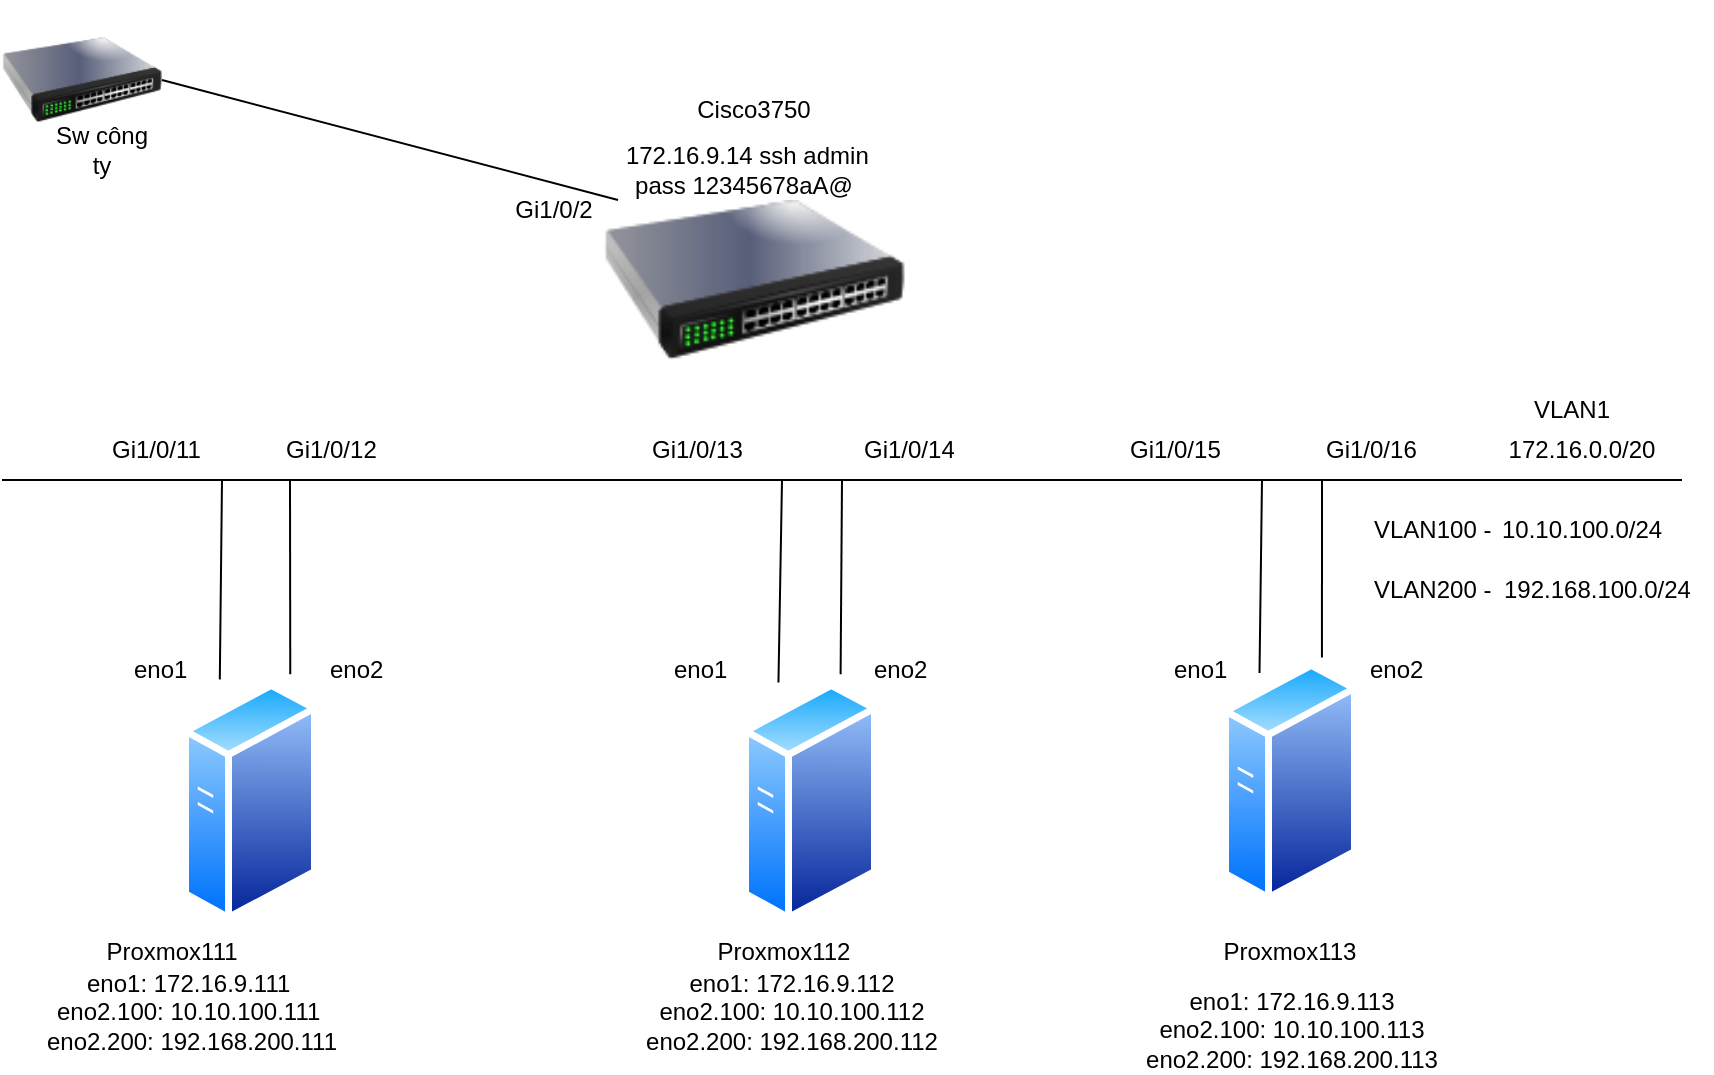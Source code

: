 <mxfile version="26.1.0">
  <diagram name="Page-1" id="xcp84mOCY_FgIuvJihpW">
    <mxGraphModel dx="989" dy="514" grid="1" gridSize="10" guides="1" tooltips="1" connect="1" arrows="1" fold="1" page="1" pageScale="1" pageWidth="850" pageHeight="1100" math="0" shadow="0">
      <root>
        <mxCell id="0" />
        <mxCell id="1" parent="0" />
        <mxCell id="T-qWLQXWmOvn3ThyD0Ny-1" value="" style="image;aspect=fixed;perimeter=ellipsePerimeter;html=1;align=center;shadow=0;dashed=0;spacingTop=3;image=img/lib/active_directory/generic_server.svg;" vertex="1" parent="1">
          <mxGeometry x="370" y="420" width="68" height="121.43" as="geometry" />
        </mxCell>
        <mxCell id="T-qWLQXWmOvn3ThyD0Ny-2" value="" style="image;aspect=fixed;perimeter=ellipsePerimeter;html=1;align=center;shadow=0;dashed=0;spacingTop=3;image=img/lib/active_directory/generic_server.svg;" vertex="1" parent="1">
          <mxGeometry x="90" y="420" width="68" height="121.43" as="geometry" />
        </mxCell>
        <mxCell id="T-qWLQXWmOvn3ThyD0Ny-3" value="" style="image;html=1;image=img/lib/clip_art/networking/Switch_128x128.png" vertex="1" parent="1">
          <mxGeometry x="240" y="180" width="272" height="80" as="geometry" />
        </mxCell>
        <mxCell id="T-qWLQXWmOvn3ThyD0Ny-7" value="" style="image;aspect=fixed;perimeter=ellipsePerimeter;html=1;align=center;shadow=0;dashed=0;spacingTop=3;image=img/lib/active_directory/generic_server.svg;" vertex="1" parent="1">
          <mxGeometry x="610" y="410" width="68" height="121.43" as="geometry" />
        </mxCell>
        <mxCell id="T-qWLQXWmOvn3ThyD0Ny-8" value="" style="endArrow=none;html=1;rounded=0;" edge="1" parent="1">
          <mxGeometry width="50" height="50" relative="1" as="geometry">
            <mxPoint y="320" as="sourcePoint" />
            <mxPoint x="840" y="320" as="targetPoint" />
          </mxGeometry>
        </mxCell>
        <mxCell id="T-qWLQXWmOvn3ThyD0Ny-10" value="" style="endArrow=none;html=1;rounded=0;exitX=0.278;exitY=-0.002;exitDx=0;exitDy=0;exitPerimeter=0;" edge="1" parent="1" source="T-qWLQXWmOvn3ThyD0Ny-2">
          <mxGeometry width="50" height="50" relative="1" as="geometry">
            <mxPoint x="360" y="390" as="sourcePoint" />
            <mxPoint x="110" y="320" as="targetPoint" />
          </mxGeometry>
        </mxCell>
        <mxCell id="T-qWLQXWmOvn3ThyD0Ny-11" value="" style="endArrow=none;html=1;rounded=0;exitX=0.796;exitY=-0.024;exitDx=0;exitDy=0;exitPerimeter=0;" edge="1" parent="1" source="T-qWLQXWmOvn3ThyD0Ny-2">
          <mxGeometry width="50" height="50" relative="1" as="geometry">
            <mxPoint x="360" y="390" as="sourcePoint" />
            <mxPoint x="144" y="320" as="targetPoint" />
          </mxGeometry>
        </mxCell>
        <mxCell id="T-qWLQXWmOvn3ThyD0Ny-12" value="" style="endArrow=none;html=1;rounded=0;exitX=0.268;exitY=0.01;exitDx=0;exitDy=0;exitPerimeter=0;" edge="1" parent="1" source="T-qWLQXWmOvn3ThyD0Ny-1">
          <mxGeometry width="50" height="50" relative="1" as="geometry">
            <mxPoint x="360" y="390" as="sourcePoint" />
            <mxPoint x="390" y="320" as="targetPoint" />
          </mxGeometry>
        </mxCell>
        <mxCell id="T-qWLQXWmOvn3ThyD0Ny-13" value="" style="endArrow=none;html=1;rounded=0;exitX=0.725;exitY=-0.024;exitDx=0;exitDy=0;exitPerimeter=0;" edge="1" parent="1" source="T-qWLQXWmOvn3ThyD0Ny-1">
          <mxGeometry width="50" height="50" relative="1" as="geometry">
            <mxPoint x="360" y="390" as="sourcePoint" />
            <mxPoint x="420" y="320" as="targetPoint" />
          </mxGeometry>
        </mxCell>
        <mxCell id="T-qWLQXWmOvn3ThyD0Ny-14" value="" style="endArrow=none;html=1;rounded=0;exitX=0.25;exitY=0;exitDx=0;exitDy=0;" edge="1" parent="1" source="T-qWLQXWmOvn3ThyD0Ny-7">
          <mxGeometry width="50" height="50" relative="1" as="geometry">
            <mxPoint x="360" y="390" as="sourcePoint" />
            <mxPoint x="630" y="320" as="targetPoint" />
          </mxGeometry>
        </mxCell>
        <mxCell id="T-qWLQXWmOvn3ThyD0Ny-15" value="" style="endArrow=none;html=1;rounded=0;exitX=0.735;exitY=-0.01;exitDx=0;exitDy=0;exitPerimeter=0;" edge="1" parent="1" source="T-qWLQXWmOvn3ThyD0Ny-7">
          <mxGeometry width="50" height="50" relative="1" as="geometry">
            <mxPoint x="360" y="390" as="sourcePoint" />
            <mxPoint x="660" y="320" as="targetPoint" />
          </mxGeometry>
        </mxCell>
        <mxCell id="T-qWLQXWmOvn3ThyD0Ny-16" value="eno1" style="text;strokeColor=none;fillColor=none;align=left;verticalAlign=middle;spacingLeft=4;spacingRight=4;overflow=hidden;points=[[0,0.5],[1,0.5]];portConstraint=eastwest;rotatable=0;whiteSpace=wrap;html=1;" vertex="1" parent="1">
          <mxGeometry x="60" y="400" width="40" height="30" as="geometry" />
        </mxCell>
        <mxCell id="T-qWLQXWmOvn3ThyD0Ny-17" value="eno1" style="text;strokeColor=none;fillColor=none;align=left;verticalAlign=middle;spacingLeft=4;spacingRight=4;overflow=hidden;points=[[0,0.5],[1,0.5]];portConstraint=eastwest;rotatable=0;whiteSpace=wrap;html=1;" vertex="1" parent="1">
          <mxGeometry x="330" y="400" width="40" height="30" as="geometry" />
        </mxCell>
        <mxCell id="T-qWLQXWmOvn3ThyD0Ny-18" value="eno1" style="text;strokeColor=none;fillColor=none;align=left;verticalAlign=middle;spacingLeft=4;spacingRight=4;overflow=hidden;points=[[0,0.5],[1,0.5]];portConstraint=eastwest;rotatable=0;whiteSpace=wrap;html=1;" vertex="1" parent="1">
          <mxGeometry x="580" y="400" width="40" height="30" as="geometry" />
        </mxCell>
        <mxCell id="T-qWLQXWmOvn3ThyD0Ny-19" value="eno2" style="text;strokeColor=none;fillColor=none;align=left;verticalAlign=middle;spacingLeft=4;spacingRight=4;overflow=hidden;points=[[0,0.5],[1,0.5]];portConstraint=eastwest;rotatable=0;whiteSpace=wrap;html=1;" vertex="1" parent="1">
          <mxGeometry x="678" y="400" width="40" height="30" as="geometry" />
        </mxCell>
        <mxCell id="T-qWLQXWmOvn3ThyD0Ny-20" value="eno2" style="text;strokeColor=none;fillColor=none;align=left;verticalAlign=middle;spacingLeft=4;spacingRight=4;overflow=hidden;points=[[0,0.5],[1,0.5]];portConstraint=eastwest;rotatable=0;whiteSpace=wrap;html=1;" vertex="1" parent="1">
          <mxGeometry x="430" y="400" width="40" height="30" as="geometry" />
        </mxCell>
        <mxCell id="T-qWLQXWmOvn3ThyD0Ny-21" value="eno2" style="text;strokeColor=none;fillColor=none;align=left;verticalAlign=middle;spacingLeft=4;spacingRight=4;overflow=hidden;points=[[0,0.5],[1,0.5]];portConstraint=eastwest;rotatable=0;whiteSpace=wrap;html=1;" vertex="1" parent="1">
          <mxGeometry x="158" y="400" width="40" height="30" as="geometry" />
        </mxCell>
        <mxCell id="T-qWLQXWmOvn3ThyD0Ny-22" value="Gi1/0/11" style="text;strokeColor=none;fillColor=none;align=left;verticalAlign=middle;spacingLeft=4;spacingRight=4;overflow=hidden;points=[[0,0.5],[1,0.5]];portConstraint=eastwest;rotatable=0;whiteSpace=wrap;html=1;" vertex="1" parent="1">
          <mxGeometry x="49" y="290" width="62" height="30" as="geometry" />
        </mxCell>
        <mxCell id="T-qWLQXWmOvn3ThyD0Ny-23" value="Gi1/0/13" style="text;strokeColor=none;fillColor=none;align=left;verticalAlign=middle;spacingLeft=4;spacingRight=4;overflow=hidden;points=[[0,0.5],[1,0.5]];portConstraint=eastwest;rotatable=0;whiteSpace=wrap;html=1;" vertex="1" parent="1">
          <mxGeometry x="319" y="290" width="62" height="30" as="geometry" />
        </mxCell>
        <mxCell id="T-qWLQXWmOvn3ThyD0Ny-24" value="Gi1/0/15" style="text;strokeColor=none;fillColor=none;align=left;verticalAlign=middle;spacingLeft=4;spacingRight=4;overflow=hidden;points=[[0,0.5],[1,0.5]];portConstraint=eastwest;rotatable=0;whiteSpace=wrap;html=1;" vertex="1" parent="1">
          <mxGeometry x="558" y="290" width="62" height="30" as="geometry" />
        </mxCell>
        <mxCell id="T-qWLQXWmOvn3ThyD0Ny-25" value="Gi1/0/12" style="text;strokeColor=none;fillColor=none;align=left;verticalAlign=middle;spacingLeft=4;spacingRight=4;overflow=hidden;points=[[0,0.5],[1,0.5]];portConstraint=eastwest;rotatable=0;whiteSpace=wrap;html=1;" vertex="1" parent="1">
          <mxGeometry x="136" y="290" width="62" height="30" as="geometry" />
        </mxCell>
        <mxCell id="T-qWLQXWmOvn3ThyD0Ny-26" value="Gi1/0/14" style="text;strokeColor=none;fillColor=none;align=left;verticalAlign=middle;spacingLeft=4;spacingRight=4;overflow=hidden;points=[[0,0.5],[1,0.5]];portConstraint=eastwest;rotatable=0;whiteSpace=wrap;html=1;" vertex="1" parent="1">
          <mxGeometry x="425" y="290" width="62" height="30" as="geometry" />
        </mxCell>
        <mxCell id="T-qWLQXWmOvn3ThyD0Ny-27" value="Gi1/0/16" style="text;strokeColor=none;fillColor=none;align=left;verticalAlign=middle;spacingLeft=4;spacingRight=4;overflow=hidden;points=[[0,0.5],[1,0.5]];portConstraint=eastwest;rotatable=0;whiteSpace=wrap;html=1;" vertex="1" parent="1">
          <mxGeometry x="656" y="290" width="62" height="30" as="geometry" />
        </mxCell>
        <mxCell id="T-qWLQXWmOvn3ThyD0Ny-28" value="Cisco3750" style="text;html=1;align=center;verticalAlign=middle;whiteSpace=wrap;rounded=0;" vertex="1" parent="1">
          <mxGeometry x="346" y="120" width="60" height="30" as="geometry" />
        </mxCell>
        <mxCell id="T-qWLQXWmOvn3ThyD0Ny-29" value="172.16.0.0/20" style="text;html=1;align=center;verticalAlign=middle;whiteSpace=wrap;rounded=0;" vertex="1" parent="1">
          <mxGeometry x="745" y="290" width="90" height="30" as="geometry" />
        </mxCell>
        <mxCell id="T-qWLQXWmOvn3ThyD0Ny-30" value="10.10.100.0/24" style="text;html=1;align=center;verticalAlign=middle;whiteSpace=wrap;rounded=0;" vertex="1" parent="1">
          <mxGeometry x="760" y="330" width="60" height="30" as="geometry" />
        </mxCell>
        <mxCell id="T-qWLQXWmOvn3ThyD0Ny-31" value="192.168.100.0/24" style="text;strokeColor=none;fillColor=none;align=left;verticalAlign=middle;spacingLeft=4;spacingRight=4;overflow=hidden;points=[[0,0.5],[1,0.5]];portConstraint=eastwest;rotatable=0;whiteSpace=wrap;html=1;" vertex="1" parent="1">
          <mxGeometry x="745" y="360" width="110" height="30" as="geometry" />
        </mxCell>
        <mxCell id="T-qWLQXWmOvn3ThyD0Ny-32" value="VLAN1" style="text;strokeColor=none;fillColor=none;align=left;verticalAlign=middle;spacingLeft=4;spacingRight=4;overflow=hidden;points=[[0,0.5],[1,0.5]];portConstraint=eastwest;rotatable=0;whiteSpace=wrap;html=1;" vertex="1" parent="1">
          <mxGeometry x="760" y="270" width="80" height="30" as="geometry" />
        </mxCell>
        <mxCell id="T-qWLQXWmOvn3ThyD0Ny-33" value="VLAN100 -&amp;nbsp;" style="text;strokeColor=none;fillColor=none;align=left;verticalAlign=middle;spacingLeft=4;spacingRight=4;overflow=hidden;points=[[0,0.5],[1,0.5]];portConstraint=eastwest;rotatable=0;whiteSpace=wrap;html=1;" vertex="1" parent="1">
          <mxGeometry x="680" y="330" width="80" height="30" as="geometry" />
        </mxCell>
        <mxCell id="T-qWLQXWmOvn3ThyD0Ny-34" value="VLAN200 -&amp;nbsp;" style="text;strokeColor=none;fillColor=none;align=left;verticalAlign=middle;spacingLeft=4;spacingRight=4;overflow=hidden;points=[[0,0.5],[1,0.5]];portConstraint=eastwest;rotatable=0;whiteSpace=wrap;html=1;" vertex="1" parent="1">
          <mxGeometry x="680" y="360" width="80" height="30" as="geometry" />
        </mxCell>
        <mxCell id="T-qWLQXWmOvn3ThyD0Ny-35" value="Proxmox111" style="text;html=1;align=center;verticalAlign=middle;whiteSpace=wrap;rounded=0;" vertex="1" parent="1">
          <mxGeometry x="40" y="541.43" width="90" height="30" as="geometry" />
        </mxCell>
        <mxCell id="T-qWLQXWmOvn3ThyD0Ny-36" value="Proxmox112" style="text;html=1;align=center;verticalAlign=middle;whiteSpace=wrap;rounded=0;" vertex="1" parent="1">
          <mxGeometry x="346" y="541.43" width="90" height="30" as="geometry" />
        </mxCell>
        <mxCell id="T-qWLQXWmOvn3ThyD0Ny-37" value="Proxmox113" style="text;html=1;align=center;verticalAlign=middle;whiteSpace=wrap;rounded=0;" vertex="1" parent="1">
          <mxGeometry x="599" y="541.43" width="90" height="30" as="geometry" />
        </mxCell>
        <mxCell id="T-qWLQXWmOvn3ThyD0Ny-38" value="eno1: 172.16.9.111&amp;nbsp; eno2.100: 10.10.100.111&amp;nbsp; eno2.200: 192.168.200.111" style="text;html=1;align=center;verticalAlign=middle;whiteSpace=wrap;rounded=0;" vertex="1" parent="1">
          <mxGeometry x="20" y="571.43" width="150" height="30" as="geometry" />
        </mxCell>
        <mxCell id="T-qWLQXWmOvn3ThyD0Ny-39" value="eno1: 172.16.9.112 eno2.100: 10.10.100.112 eno2.200: 192.168.200.112" style="text;html=1;align=center;verticalAlign=middle;whiteSpace=wrap;rounded=0;" vertex="1" parent="1">
          <mxGeometry x="320" y="571.43" width="150" height="30" as="geometry" />
        </mxCell>
        <mxCell id="T-qWLQXWmOvn3ThyD0Ny-40" value="eno1: 172.16.9.113 eno2.100: 10.10.100.113 eno2.200: 192.168.200.113" style="text;html=1;align=center;verticalAlign=middle;whiteSpace=wrap;rounded=0;" vertex="1" parent="1">
          <mxGeometry x="570" y="580" width="150" height="30" as="geometry" />
        </mxCell>
        <mxCell id="T-qWLQXWmOvn3ThyD0Ny-41" value="&amp;nbsp;172.16.9.14 ssh admin pass&amp;nbsp;12345678aA@" style="text;html=1;align=center;verticalAlign=middle;whiteSpace=wrap;rounded=0;" vertex="1" parent="1">
          <mxGeometry x="306" y="150" width="130" height="30" as="geometry" />
        </mxCell>
        <mxCell id="T-qWLQXWmOvn3ThyD0Ny-43" value="" style="image;html=1;image=img/lib/clip_art/networking/Switch_128x128.png" vertex="1" parent="1">
          <mxGeometry y="80" width="80" height="80" as="geometry" />
        </mxCell>
        <mxCell id="T-qWLQXWmOvn3ThyD0Ny-44" value="" style="endArrow=none;html=1;rounded=0;entryX=0.25;entryY=0;entryDx=0;entryDy=0;exitX=1;exitY=0.5;exitDx=0;exitDy=0;" edge="1" parent="1" source="T-qWLQXWmOvn3ThyD0Ny-43" target="T-qWLQXWmOvn3ThyD0Ny-3">
          <mxGeometry width="50" height="50" relative="1" as="geometry">
            <mxPoint x="360" y="390" as="sourcePoint" />
            <mxPoint x="410" y="340" as="targetPoint" />
          </mxGeometry>
        </mxCell>
        <mxCell id="T-qWLQXWmOvn3ThyD0Ny-45" value="Sw công ty" style="text;html=1;align=center;verticalAlign=middle;whiteSpace=wrap;rounded=0;" vertex="1" parent="1">
          <mxGeometry x="20" y="140" width="60" height="30" as="geometry" />
        </mxCell>
        <mxCell id="T-qWLQXWmOvn3ThyD0Ny-46" value="Gi1/0/2" style="text;html=1;align=center;verticalAlign=middle;whiteSpace=wrap;rounded=0;" vertex="1" parent="1">
          <mxGeometry x="246" y="170" width="60" height="30" as="geometry" />
        </mxCell>
      </root>
    </mxGraphModel>
  </diagram>
</mxfile>
